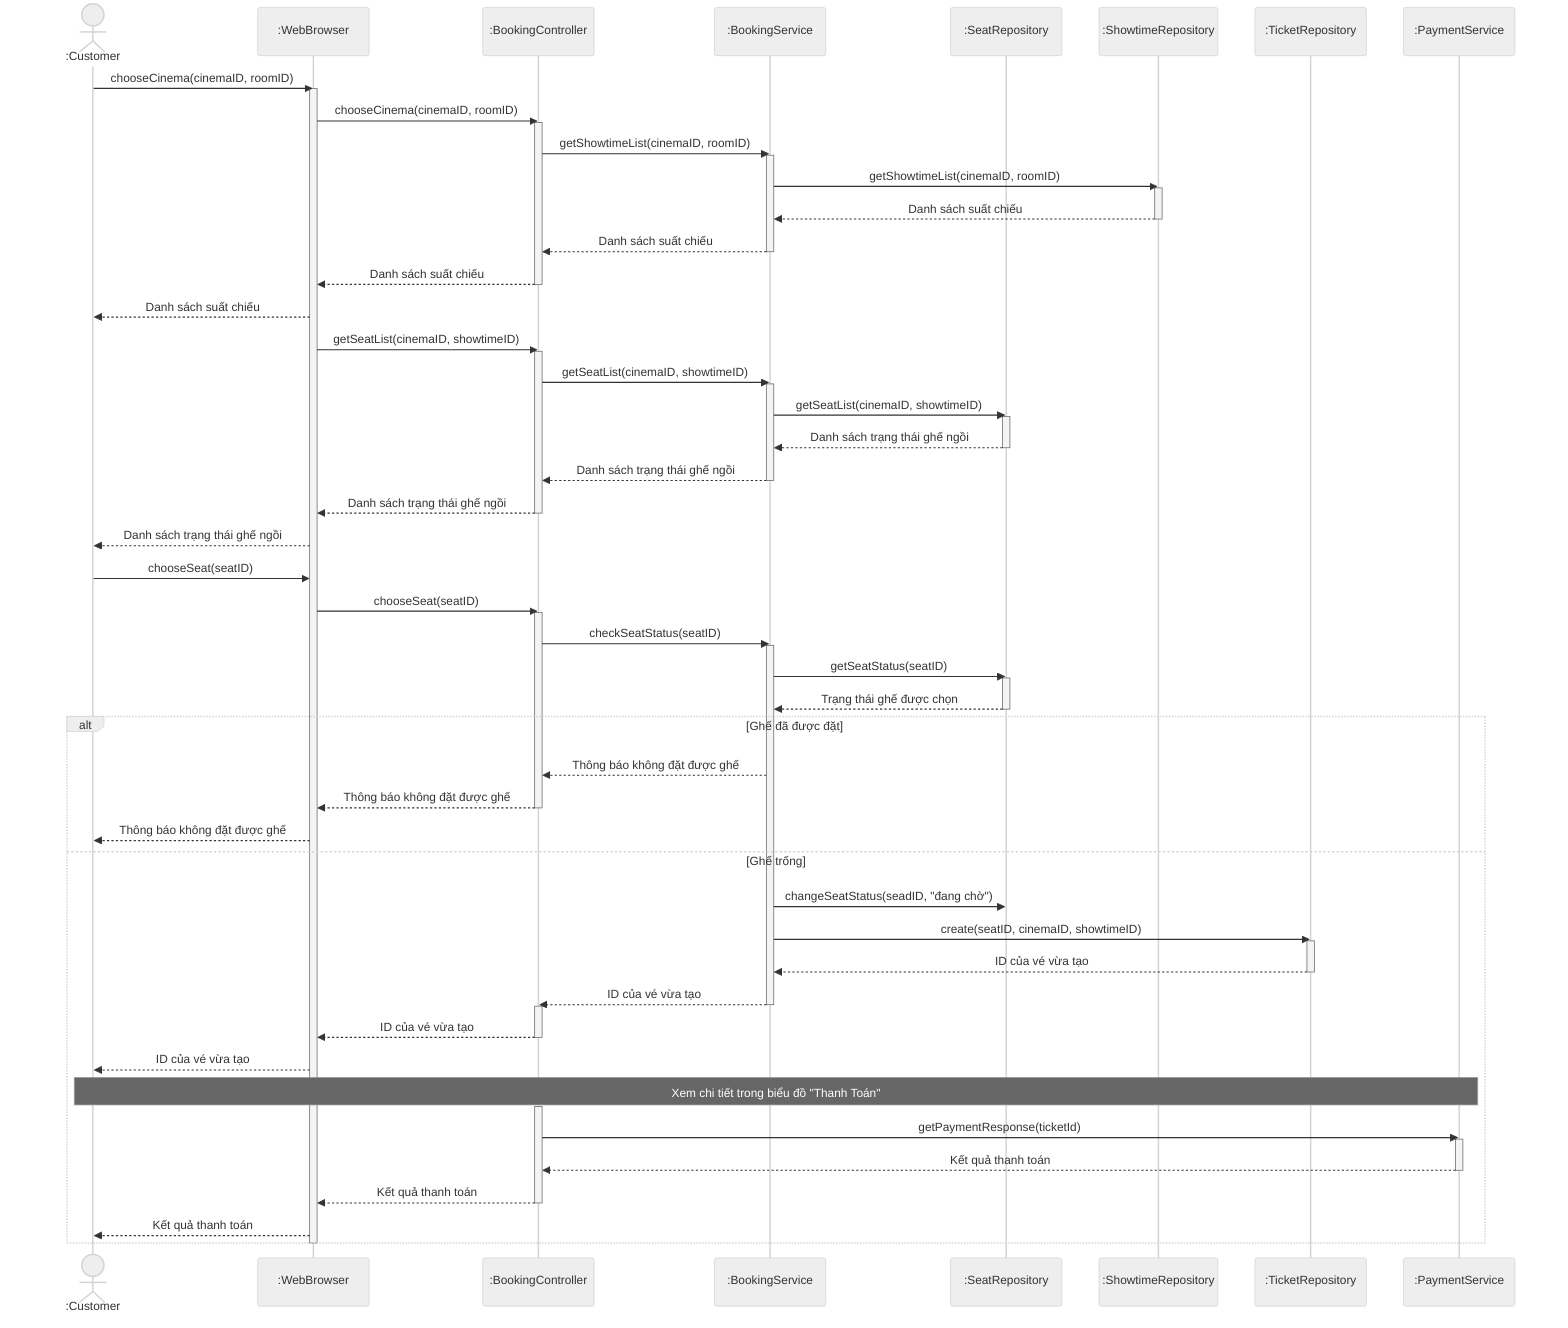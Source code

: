 ---
config:
  theme: neutral
---
sequenceDiagram
        actor User as :Customer
        participant FE as :WebBrowser
        participant Ctrl as :BookingController
        participant Service as :BookingService
        participant Repo as :SeatRepository
        participant showtime as :ShowtimeRepository
        participant Ticket as :TicketRepository
        participant VNPay as :PaymentService

        User ->> FE: chooseCinema(cinemaID, roomID)
        activate FE
        FE ->> Ctrl: chooseCinema(cinemaID, roomID)
        activate Ctrl
        Ctrl ->> Service: getShowtimeList(cinemaID, roomID)
        activate Service
        Service ->> showtime: getShowtimeList(cinemaID, roomID)
        activate showtime
        showtime -->> Service: Danh sách suất chiếu 
        deactivate showtime
        Service  -->> Ctrl: Danh sách suất chiếu 
        deactivate Service
        Ctrl -->> FE: Danh sách suất chiếu 
        deactivate Ctrl
        FE -->> User: Danh sách suất chiếu 
        FE ->> Ctrl: getSeatList(cinemaID, showtimeID)
        activate Ctrl
        Ctrl ->> Service: getSeatList(cinemaID, showtimeID)
        activate Service
        Service ->> Repo: getSeatList(cinemaID, showtimeID)
        activate Repo
        Repo -->> Service: Danh sách trạng thái ghế ngồi 
        deactivate Repo
        Service -->> Ctrl: Danh sách trạng thái ghế ngồi 
        deactivate Service
        Ctrl -->> FE: Danh sách trạng thái ghế ngồi
        deactivate Ctrl
        FE -->> User: Danh sách trạng thái ghế ngồi

        User ->> FE: chooseSeat(seatID)
        FE ->> Ctrl: chooseSeat(seatID)
        activate Ctrl
        Ctrl ->> Service: checkSeatStatus(seatID)
        activate Service
        Service ->> Repo: getSeatStatus(seatID)
        activate Repo
        Repo -->> Service: Trạng thái ghế được chọn
        deactivate Repo
        %% deactivate Service
        %% deactivate Ctrl
        alt Ghế đã được đặt
            %% activate Service
            Service -->> Ctrl: Thông báo không đặt được ghế
            %% deactivate Service 
            %% activate Ctrl
            Ctrl -->> FE: Thông báo không đặt được ghế
            deactivate Ctrl
            FE -->> User: Thông báo không đặt được ghế
        else Ghế trống
            %% activate Service
            Service ->> Repo: changeSeatStatus(seadID, "đang chờ")
            Service ->> Ticket: create(seatID, cinemaID, showtimeID)
            activate Ticket
            Ticket -->> Service: ID của vé vừa tạo
            deactivate Ticket
            Service -->> Ctrl: ID của vé vừa tạo
            deactivate Service
            activate Ctrl
            Ctrl -->> FE: ID của vé vừa tạo
            deactivate Ctrl
            FE -->> User: ID của vé vừa tạo
            Note over User, VNPay: Xem chi tiết trong biểu đồ "Thanh Toán"
            %% User ->> FE: pay(ticketID, voucherID)
            %% FE ->> Ctrl: pay(ticketID, voucherID) 
            %% Ctrl ->> Ctrl: createInvoice(ticketID)
            %% Ctrl ->> VNPay: pay(invoice)
            activate Ctrl
            Ctrl ->> VNPay: getPaymentResponse(ticketId)
            activate VNPay
            VNPay -->> Ctrl: Kết quả thanh toán
            deactivate VNPay
            Ctrl -->> FE: Kết quả thanh toán
            deactivate Ctrl
            FE -->> User: Kết quả thanh toán
        end
    deactivate FE